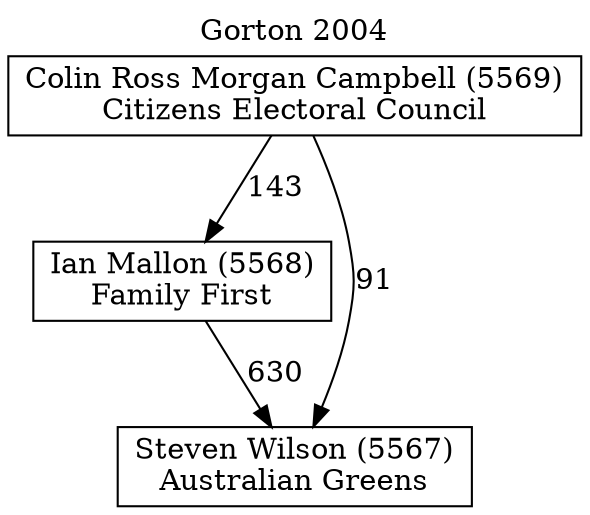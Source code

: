 // House preference flow
digraph "Steven Wilson (5567)_Gorton_2004" {
	graph [label="Gorton 2004" labelloc=t mclimit=10]
	node [shape=box]
	"Colin Ross Morgan Campbell (5569)" [label="Colin Ross Morgan Campbell (5569)
Citizens Electoral Council"]
	"Ian Mallon (5568)" [label="Ian Mallon (5568)
Family First"]
	"Steven Wilson (5567)" [label="Steven Wilson (5567)
Australian Greens"]
	"Colin Ross Morgan Campbell (5569)" -> "Ian Mallon (5568)" [label=143]
	"Colin Ross Morgan Campbell (5569)" -> "Steven Wilson (5567)" [label=91]
	"Ian Mallon (5568)" -> "Steven Wilson (5567)" [label=630]
}

